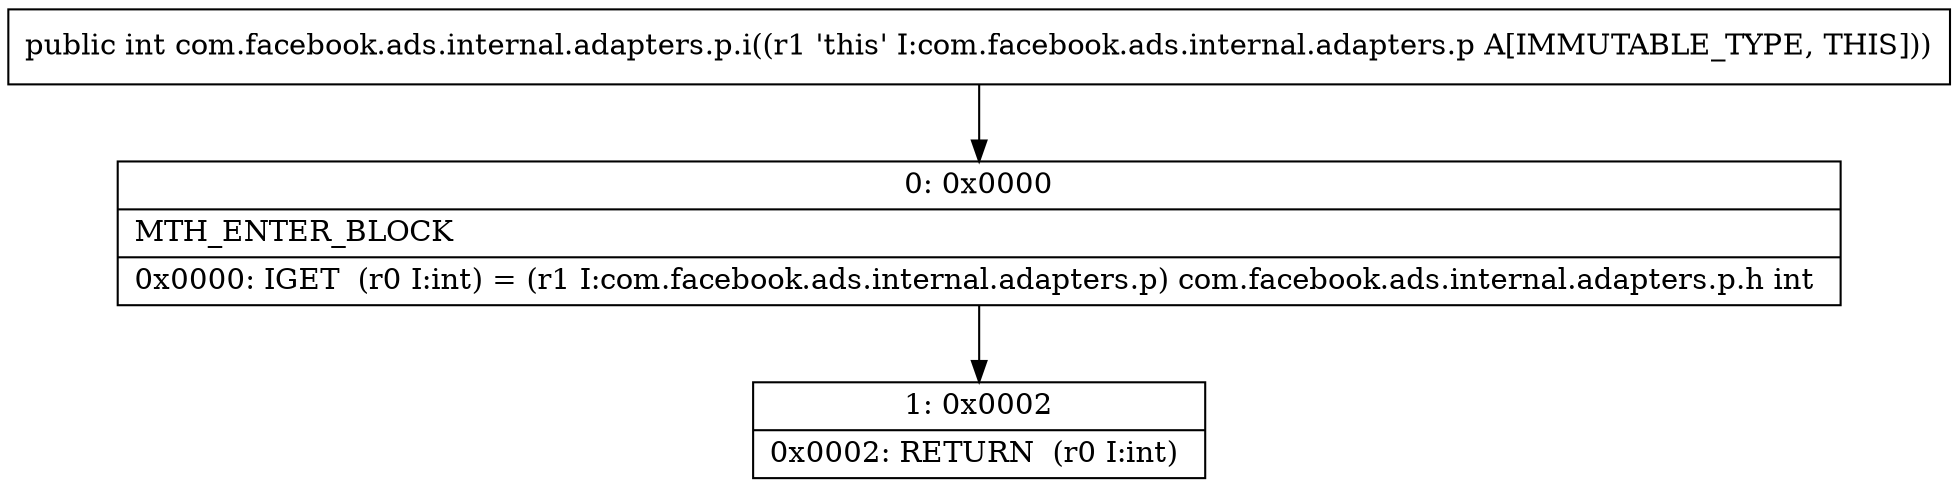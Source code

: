 digraph "CFG forcom.facebook.ads.internal.adapters.p.i()I" {
Node_0 [shape=record,label="{0\:\ 0x0000|MTH_ENTER_BLOCK\l|0x0000: IGET  (r0 I:int) = (r1 I:com.facebook.ads.internal.adapters.p) com.facebook.ads.internal.adapters.p.h int \l}"];
Node_1 [shape=record,label="{1\:\ 0x0002|0x0002: RETURN  (r0 I:int) \l}"];
MethodNode[shape=record,label="{public int com.facebook.ads.internal.adapters.p.i((r1 'this' I:com.facebook.ads.internal.adapters.p A[IMMUTABLE_TYPE, THIS])) }"];
MethodNode -> Node_0;
Node_0 -> Node_1;
}

